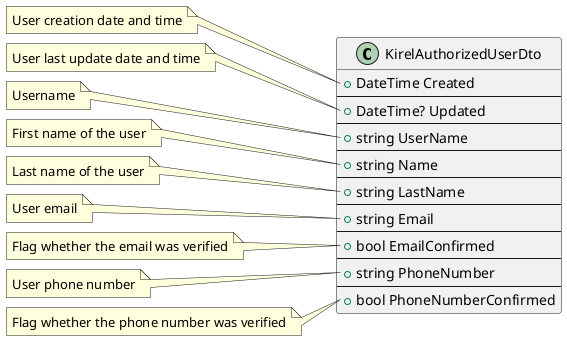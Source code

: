 ﻿@startuml

class KirelAuthorizedUserDto{
    +DateTime Created 
    --
    +DateTime? Updated
    --
    +string UserName
    --
    +string Name
    --
    +string LastName
    --
    +string Email 
    --
    +bool EmailConfirmed
    --
    +string PhoneNumber
    --
    +bool PhoneNumberConfirmed
}

note left of KirelAuthorizedUserDto::Created
  User creation date and time
end note

note left of KirelAuthorizedUserDto::Updated
  User last update date and time
end note

note left of KirelAuthorizedUserDto::UserName
  Username
end note

note left of KirelAuthorizedUserDto::"string Name"
  First name of the user
end note

note left of KirelAuthorizedUserDto::LastName
  Last name of the user
end note

note left of KirelAuthorizedUserDto::Email
  User email
end note

note left of KirelAuthorizedUserDto::EmailConfirmed
  Flag whether the email was verified
end note

note left of KirelAuthorizedUserDto::PhoneNumber
  User phone number
end note

note left of KirelAuthorizedUserDto::PhoneNumberConfirmed
  Flag whether the phone number was verified
end note

@enduml
